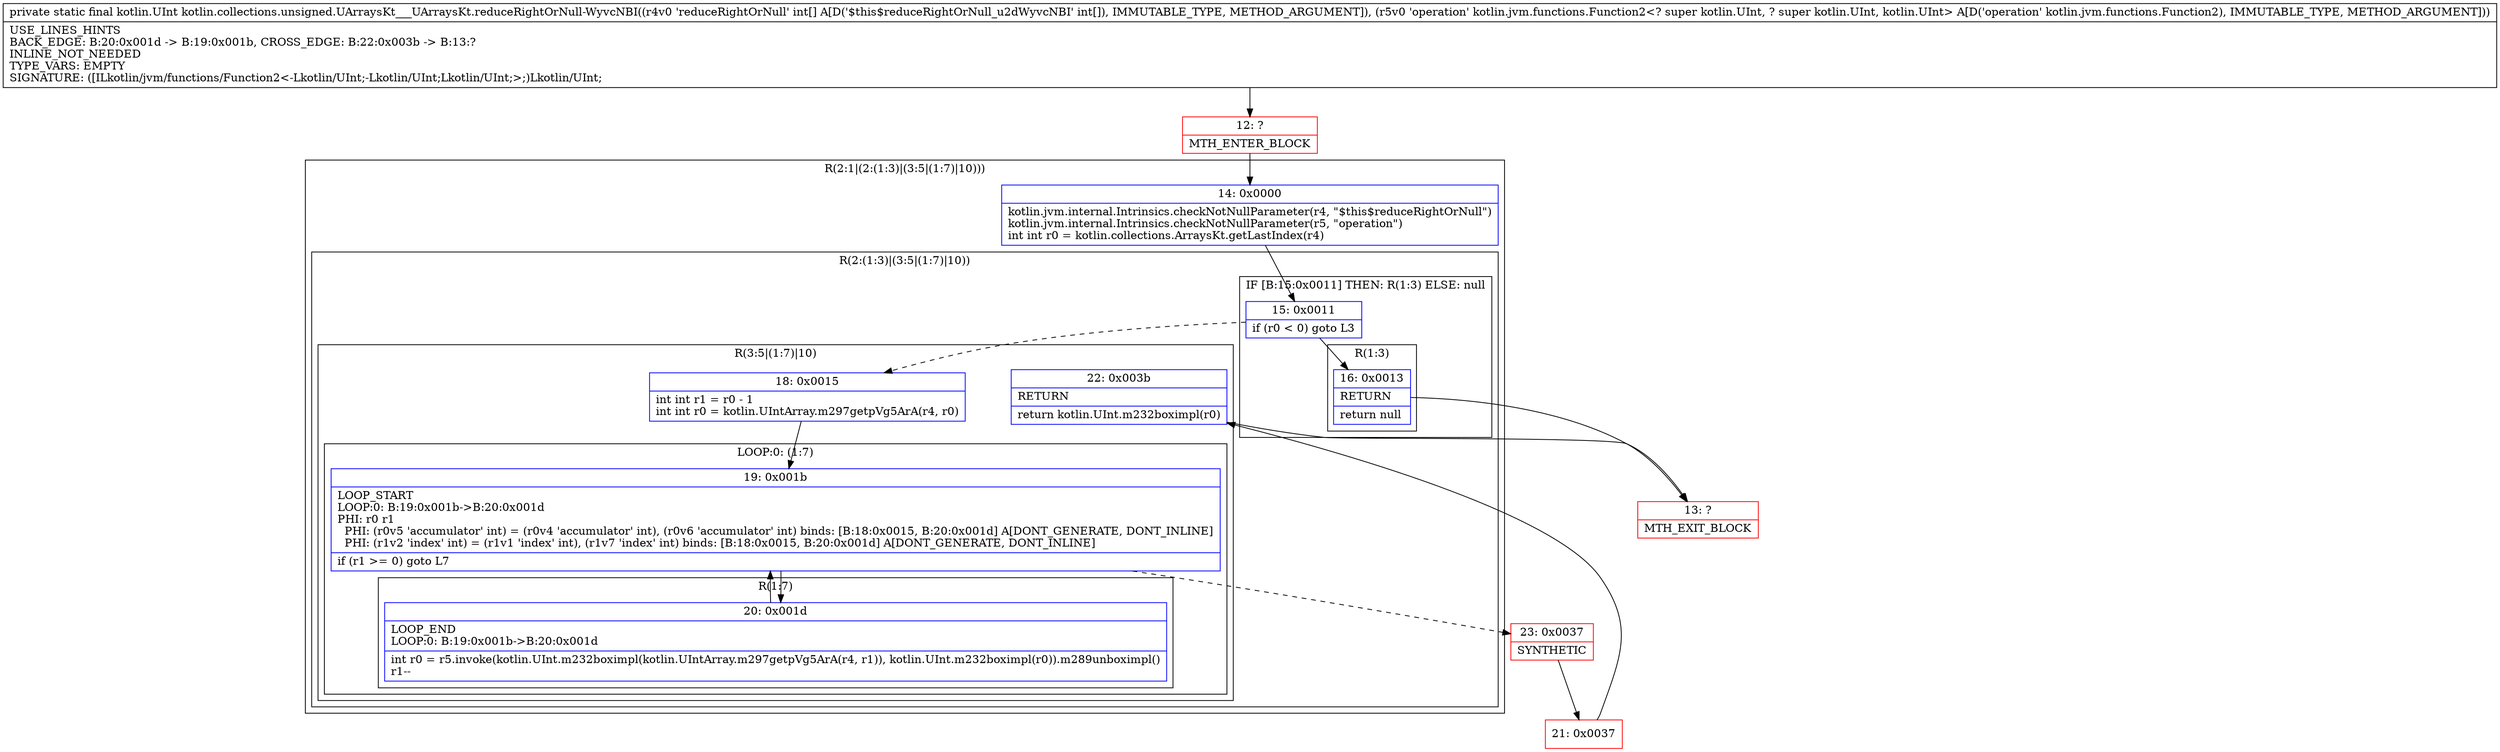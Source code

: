 digraph "CFG forkotlin.collections.unsigned.UArraysKt___UArraysKt.reduceRightOrNull\-WyvcNBI([ILkotlin\/jvm\/functions\/Function2;)Lkotlin\/UInt;" {
subgraph cluster_Region_821748086 {
label = "R(2:1|(2:(1:3)|(3:5|(1:7)|10)))";
node [shape=record,color=blue];
Node_14 [shape=record,label="{14\:\ 0x0000|kotlin.jvm.internal.Intrinsics.checkNotNullParameter(r4, \"$this$reduceRightOrNull\")\lkotlin.jvm.internal.Intrinsics.checkNotNullParameter(r5, \"operation\")\lint int r0 = kotlin.collections.ArraysKt.getLastIndex(r4)\l}"];
subgraph cluster_Region_614501940 {
label = "R(2:(1:3)|(3:5|(1:7)|10))";
node [shape=record,color=blue];
subgraph cluster_IfRegion_906242140 {
label = "IF [B:15:0x0011] THEN: R(1:3) ELSE: null";
node [shape=record,color=blue];
Node_15 [shape=record,label="{15\:\ 0x0011|if (r0 \< 0) goto L3\l}"];
subgraph cluster_Region_756977337 {
label = "R(1:3)";
node [shape=record,color=blue];
Node_16 [shape=record,label="{16\:\ 0x0013|RETURN\l|return null\l}"];
}
}
subgraph cluster_Region_1344511431 {
label = "R(3:5|(1:7)|10)";
node [shape=record,color=blue];
Node_18 [shape=record,label="{18\:\ 0x0015|int int r1 = r0 \- 1\lint int r0 = kotlin.UIntArray.m297getpVg5ArA(r4, r0)\l}"];
subgraph cluster_LoopRegion_1124459699 {
label = "LOOP:0: (1:7)";
node [shape=record,color=blue];
Node_19 [shape=record,label="{19\:\ 0x001b|LOOP_START\lLOOP:0: B:19:0x001b\-\>B:20:0x001d\lPHI: r0 r1 \l  PHI: (r0v5 'accumulator' int) = (r0v4 'accumulator' int), (r0v6 'accumulator' int) binds: [B:18:0x0015, B:20:0x001d] A[DONT_GENERATE, DONT_INLINE]\l  PHI: (r1v2 'index' int) = (r1v1 'index' int), (r1v7 'index' int) binds: [B:18:0x0015, B:20:0x001d] A[DONT_GENERATE, DONT_INLINE]\l|if (r1 \>= 0) goto L7\l}"];
subgraph cluster_Region_605248756 {
label = "R(1:7)";
node [shape=record,color=blue];
Node_20 [shape=record,label="{20\:\ 0x001d|LOOP_END\lLOOP:0: B:19:0x001b\-\>B:20:0x001d\l|int r0 = r5.invoke(kotlin.UInt.m232boximpl(kotlin.UIntArray.m297getpVg5ArA(r4, r1)), kotlin.UInt.m232boximpl(r0)).m289unboximpl()\lr1\-\-\l}"];
}
}
Node_22 [shape=record,label="{22\:\ 0x003b|RETURN\l|return kotlin.UInt.m232boximpl(r0)\l}"];
}
}
}
Node_12 [shape=record,color=red,label="{12\:\ ?|MTH_ENTER_BLOCK\l}"];
Node_13 [shape=record,color=red,label="{13\:\ ?|MTH_EXIT_BLOCK\l}"];
Node_23 [shape=record,color=red,label="{23\:\ 0x0037|SYNTHETIC\l}"];
Node_21 [shape=record,color=red,label="{21\:\ 0x0037}"];
MethodNode[shape=record,label="{private static final kotlin.UInt kotlin.collections.unsigned.UArraysKt___UArraysKt.reduceRightOrNull\-WyvcNBI((r4v0 'reduceRightOrNull' int[] A[D('$this$reduceRightOrNull_u2dWyvcNBI' int[]), IMMUTABLE_TYPE, METHOD_ARGUMENT]), (r5v0 'operation' kotlin.jvm.functions.Function2\<? super kotlin.UInt, ? super kotlin.UInt, kotlin.UInt\> A[D('operation' kotlin.jvm.functions.Function2), IMMUTABLE_TYPE, METHOD_ARGUMENT]))  | USE_LINES_HINTS\lBACK_EDGE: B:20:0x001d \-\> B:19:0x001b, CROSS_EDGE: B:22:0x003b \-\> B:13:?\lINLINE_NOT_NEEDED\lTYPE_VARS: EMPTY\lSIGNATURE: ([ILkotlin\/jvm\/functions\/Function2\<\-Lkotlin\/UInt;\-Lkotlin\/UInt;Lkotlin\/UInt;\>;)Lkotlin\/UInt;\l}"];
MethodNode -> Node_12;Node_14 -> Node_15;
Node_15 -> Node_16;
Node_15 -> Node_18[style=dashed];
Node_16 -> Node_13;
Node_18 -> Node_19;
Node_19 -> Node_20;
Node_19 -> Node_23[style=dashed];
Node_20 -> Node_19;
Node_22 -> Node_13;
Node_12 -> Node_14;
Node_23 -> Node_21;
Node_21 -> Node_22;
}

